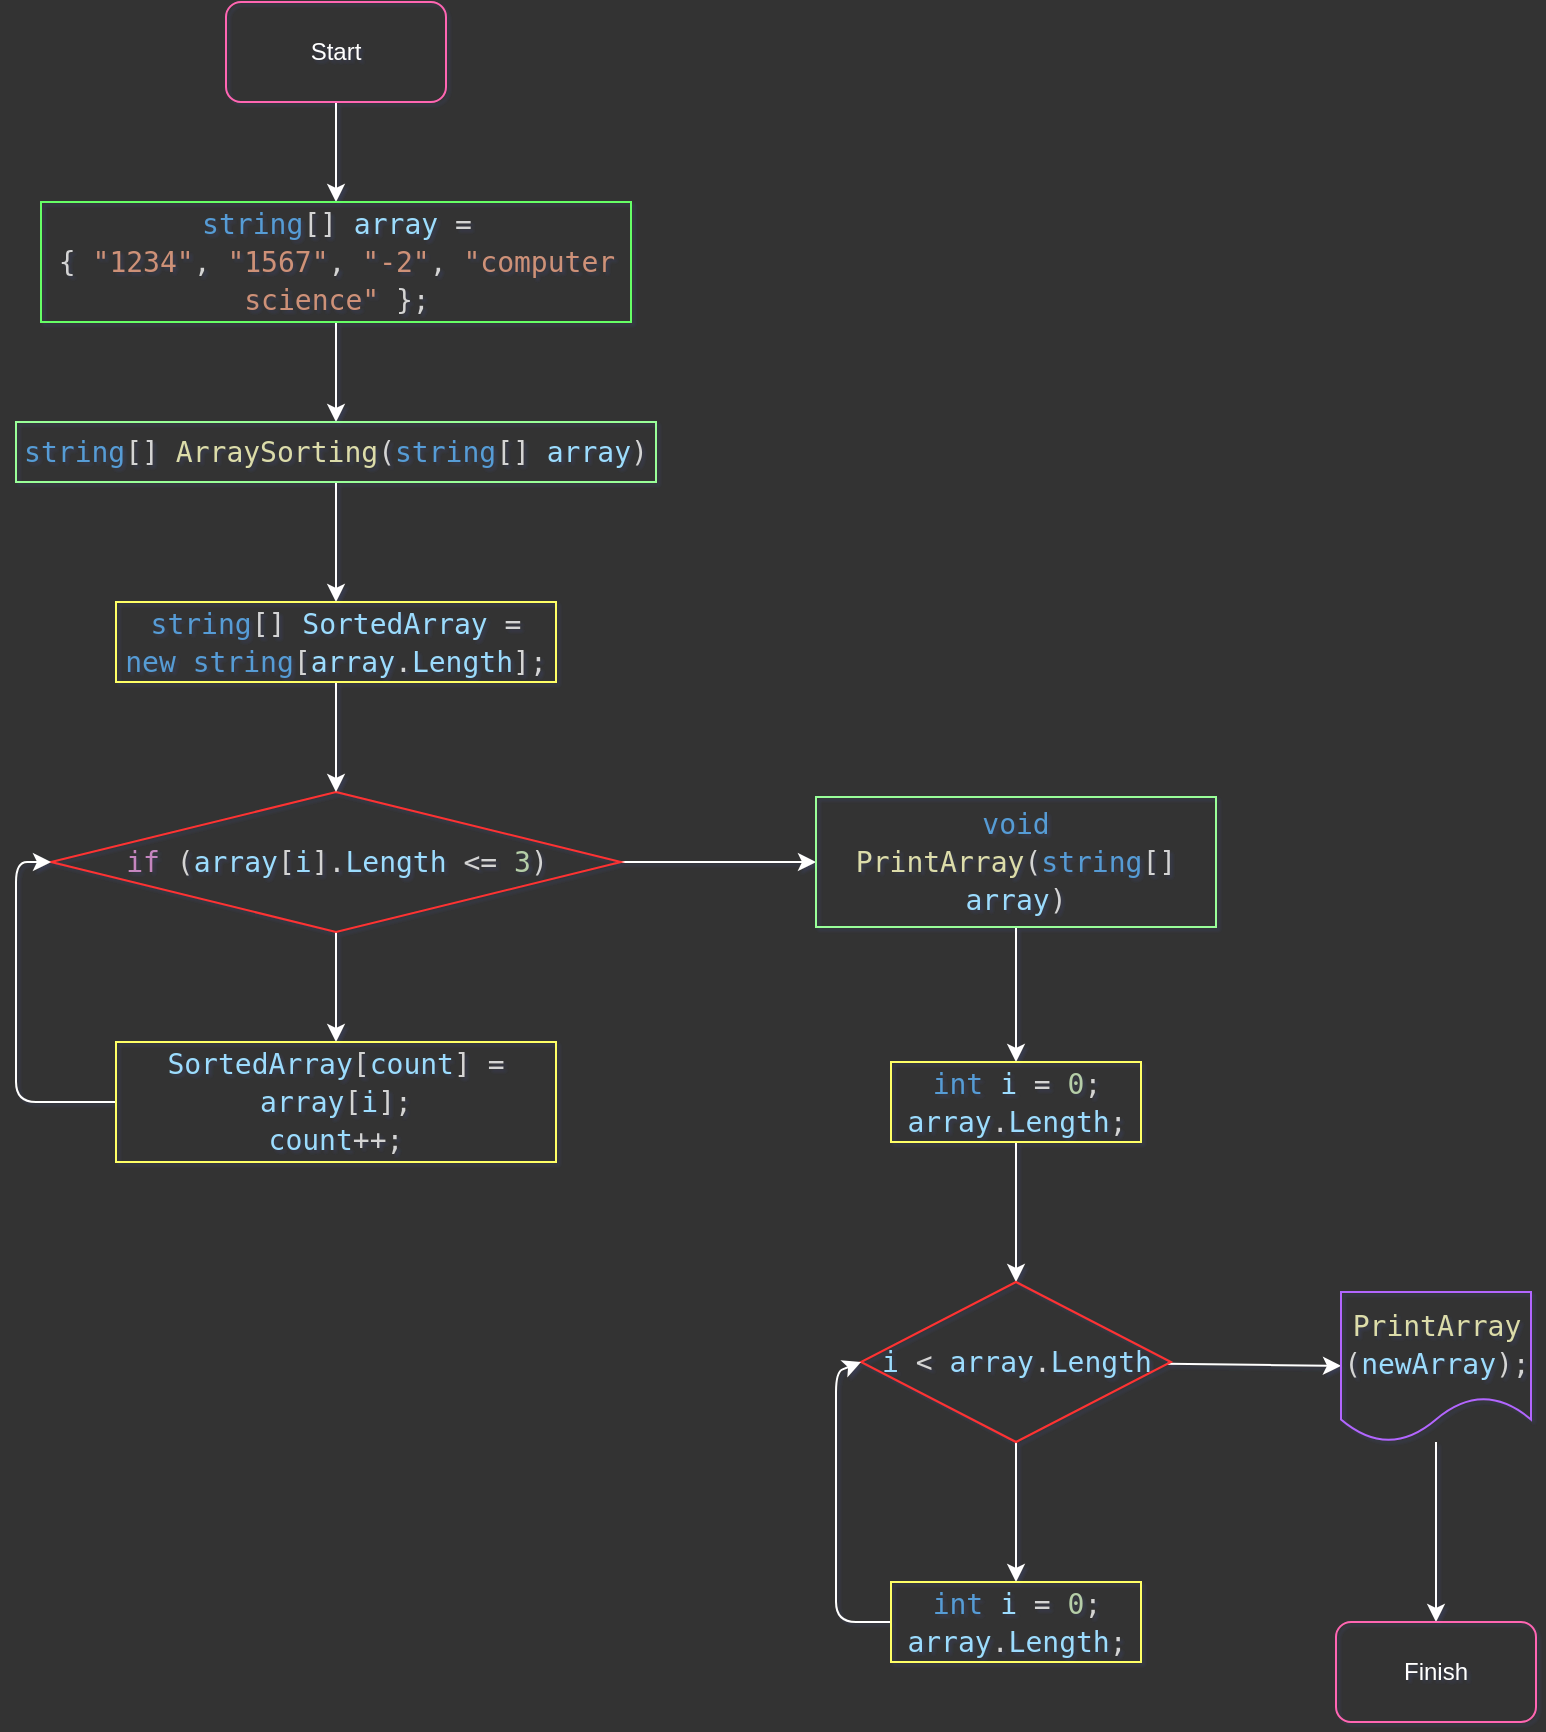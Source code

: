 <mxfile>
    <diagram id="b0lQWA4kC7ROefecD0X-" name="Страница 1">
        <mxGraphModel dx="1204" dy="533" grid="1" gridSize="10" guides="1" tooltips="1" connect="1" arrows="1" fold="1" page="1" pageScale="1" pageWidth="827" pageHeight="1169" background="#333333" math="0" shadow="1">
            <root>
                <mxCell id="0"/>
                <mxCell id="1" parent="0"/>
                <mxCell id="11" style="edgeStyle=none;html=1;entryX=0.5;entryY=0;entryDx=0;entryDy=0;fontColor=#000000;labelBackgroundColor=none;shadow=0;fillColor=none;strokeColor=#FFFFFF;" edge="1" parent="1" source="3" target="4">
                    <mxGeometry relative="1" as="geometry"/>
                </mxCell>
                <mxCell id="3" value="&lt;font color=&quot;#ffffff&quot;&gt;Start&lt;/font&gt;" style="rounded=1;whiteSpace=wrap;html=1;labelBackgroundColor=none;shadow=0;fillColor=none;strokeColor=#FF66B3;" vertex="1" parent="1">
                    <mxGeometry x="145" y="50" width="110" height="50" as="geometry"/>
                </mxCell>
                <mxCell id="37" style="edgeStyle=none;html=1;entryX=0.5;entryY=0;entryDx=0;entryDy=0;fontColor=#FFFFFF;labelBackgroundColor=none;shadow=0;fillColor=none;strokeColor=#FFFFFF;" edge="1" parent="1" source="4" target="5">
                    <mxGeometry relative="1" as="geometry"/>
                </mxCell>
                <mxCell id="4" value="&lt;div style=&quot;color: rgb(212 , 212 , 212) ; font-family: &amp;quot;droid sans mono&amp;quot; , &amp;quot;monospace&amp;quot; , monospace ; font-size: 14px ; line-height: 19px&quot;&gt;&lt;div&gt;&lt;span style=&quot;color: rgb(86 , 156 , 214)&quot;&gt;string&lt;/span&gt;[]&amp;nbsp;&lt;span style=&quot;color: rgb(156 , 220 , 254)&quot;&gt;array&lt;/span&gt;&amp;nbsp;={&amp;nbsp;&lt;span style=&quot;color: rgb(206 , 145 , 120)&quot;&gt;&quot;1234&quot;&lt;/span&gt;,&amp;nbsp;&lt;span style=&quot;color: rgb(206 , 145 , 120)&quot;&gt;&quot;1567&quot;&lt;/span&gt;,&amp;nbsp;&lt;span style=&quot;color: rgb(206 , 145 , 120)&quot;&gt;&quot;-2&quot;&lt;/span&gt;,&amp;nbsp;&lt;span style=&quot;color: rgb(206 , 145 , 120)&quot;&gt;&quot;computer science&quot;&lt;/span&gt;&amp;nbsp;};&lt;br&gt;&lt;/div&gt;&lt;div style=&quot;&quot;&gt;&lt;span style=&quot;color: #dcdcaa&quot;&gt;&lt;/span&gt;&lt;/div&gt;&lt;/div&gt;" style="rounded=0;whiteSpace=wrap;html=1;labelBackgroundColor=none;shadow=0;fillColor=none;strokeColor=#66FF66;" vertex="1" parent="1">
                    <mxGeometry x="52.5" y="150" width="295" height="60" as="geometry"/>
                </mxCell>
                <mxCell id="36" style="edgeStyle=none;html=1;entryX=0.5;entryY=0;entryDx=0;entryDy=0;fontColor=#FFFFFF;labelBackgroundColor=none;shadow=0;fillColor=none;strokeColor=#FFFFFF;" edge="1" parent="1" source="5" target="18">
                    <mxGeometry relative="1" as="geometry"/>
                </mxCell>
                <mxCell id="5" value="&lt;span style=&quot;font-family: &amp;quot;droid sans mono&amp;quot; , &amp;quot;monospace&amp;quot; , monospace ; font-size: 14px ; color: rgb(86 , 156 , 214)&quot;&gt;string&lt;/span&gt;&lt;span style=&quot;color: rgb(212 , 212 , 212) ; font-family: &amp;quot;droid sans mono&amp;quot; , &amp;quot;monospace&amp;quot; , monospace ; font-size: 14px&quot;&gt;[]&amp;nbsp;&lt;/span&gt;&lt;span style=&quot;font-family: &amp;quot;droid sans mono&amp;quot; , &amp;quot;monospace&amp;quot; , monospace ; font-size: 14px ; color: rgb(220 , 220 , 170)&quot;&gt;ArraySorting&lt;/span&gt;&lt;span style=&quot;color: rgb(212 , 212 , 212) ; font-family: &amp;quot;droid sans mono&amp;quot; , &amp;quot;monospace&amp;quot; , monospace ; font-size: 14px&quot;&gt;(&lt;/span&gt;&lt;span style=&quot;font-family: &amp;quot;droid sans mono&amp;quot; , &amp;quot;monospace&amp;quot; , monospace ; font-size: 14px ; color: rgb(86 , 156 , 214)&quot;&gt;string&lt;/span&gt;&lt;span style=&quot;color: rgb(212 , 212 , 212) ; font-family: &amp;quot;droid sans mono&amp;quot; , &amp;quot;monospace&amp;quot; , monospace ; font-size: 14px&quot;&gt;[]&amp;nbsp;&lt;/span&gt;&lt;span style=&quot;font-family: &amp;quot;droid sans mono&amp;quot; , &amp;quot;monospace&amp;quot; , monospace ; font-size: 14px ; color: rgb(156 , 220 , 254)&quot;&gt;array&lt;/span&gt;&lt;span style=&quot;color: rgb(212 , 212 , 212) ; font-family: &amp;quot;droid sans mono&amp;quot; , &amp;quot;monospace&amp;quot; , monospace ; font-size: 14px&quot;&gt;)&lt;/span&gt;" style="rounded=0;whiteSpace=wrap;html=1;labelBackgroundColor=none;shadow=0;fillColor=none;strokeColor=#99FF99;" vertex="1" parent="1">
                    <mxGeometry x="40" y="260" width="320" height="30" as="geometry"/>
                </mxCell>
                <mxCell id="33" style="edgeStyle=none;html=1;fontColor=#FFFFFF;labelBackgroundColor=none;shadow=0;fillColor=none;strokeColor=#FFFFFF;" edge="1" parent="1" source="8" target="10">
                    <mxGeometry relative="1" as="geometry"/>
                </mxCell>
                <mxCell id="35" style="edgeStyle=none;html=1;fontColor=#FFFFFF;labelBackgroundColor=none;shadow=0;fillColor=none;strokeColor=#FFFFFF;" edge="1" parent="1" source="8" target="17">
                    <mxGeometry relative="1" as="geometry"/>
                </mxCell>
                <mxCell id="8" value="&lt;div style=&quot;color: rgb(212 , 212 , 212) ; font-family: &amp;quot;droid sans mono&amp;quot; , &amp;quot;monospace&amp;quot; , monospace ; font-size: 14px ; line-height: 19px&quot;&gt; &lt;span style=&quot;color: rgb(197 , 134 , 192)&quot;&gt;if&lt;/span&gt; (&lt;span style=&quot;color: rgb(156 , 220 , 254)&quot;&gt;array&lt;/span&gt;[&lt;span style=&quot;color: rgb(156 , 220 , 254)&quot;&gt;i&lt;/span&gt;].&lt;span style=&quot;color: rgb(156 , 220 , 254)&quot;&gt;Length&lt;/span&gt; &amp;lt;= &lt;span style=&quot;color: rgb(181 , 206 , 168)&quot;&gt;3&lt;/span&gt;)&lt;/div&gt;" style="rhombus;whiteSpace=wrap;html=1;labelBackgroundColor=none;shadow=0;fillColor=none;strokeColor=#FF3333;" vertex="1" parent="1">
                    <mxGeometry x="57.5" y="445" width="285" height="70" as="geometry"/>
                </mxCell>
                <mxCell id="32" style="edgeStyle=none;html=1;entryX=0;entryY=0.5;entryDx=0;entryDy=0;fontColor=#FFFFFF;labelBackgroundColor=none;shadow=0;fillColor=none;strokeColor=#FFFFFF;" edge="1" parent="1" source="10" target="8">
                    <mxGeometry relative="1" as="geometry">
                        <Array as="points">
                            <mxPoint x="40" y="600"/>
                            <mxPoint x="40" y="480"/>
                        </Array>
                    </mxGeometry>
                </mxCell>
                <mxCell id="10" value="&lt;div style=&quot;color: rgb(212 , 212 , 212) ; font-family: &amp;quot;droid sans mono&amp;quot; , &amp;quot;monospace&amp;quot; , monospace ; font-size: 14px ; line-height: 19px&quot;&gt;&lt;div&gt;&lt;span style=&quot;color: rgb(156 , 220 , 254)&quot;&gt;SortedArray&lt;/span&gt;[&lt;span style=&quot;color: rgb(156 , 220 , 254)&quot;&gt;count&lt;/span&gt;] = &lt;span style=&quot;color: rgb(156 , 220 , 254)&quot;&gt;array&lt;/span&gt;[&lt;span style=&quot;color: rgb(156 , 220 , 254)&quot;&gt;i&lt;/span&gt;];&lt;/div&gt;&lt;div&gt;            &lt;span style=&quot;color: rgb(156 , 220 , 254)&quot;&gt;count&lt;/span&gt;++;&lt;/div&gt;&lt;/div&gt;" style="rounded=0;whiteSpace=wrap;html=1;labelBackgroundColor=none;shadow=0;fillColor=none;strokeColor=#FFFF66;" vertex="1" parent="1">
                    <mxGeometry x="90" y="570" width="220" height="60" as="geometry"/>
                </mxCell>
                <mxCell id="31" style="edgeStyle=none;html=1;fontColor=#FFFFFF;labelBackgroundColor=none;shadow=0;fillColor=none;strokeColor=#FFFFFF;" edge="1" parent="1" source="17" target="19">
                    <mxGeometry relative="1" as="geometry"/>
                </mxCell>
                <mxCell id="17" value="&lt;div style=&quot;color: rgb(212 , 212 , 212) ; font-family: &amp;quot;droid sans mono&amp;quot; , &amp;quot;monospace&amp;quot; , monospace ; font-size: 14px ; line-height: 19px&quot;&gt;&lt;div&gt;&lt;span style=&quot;color: rgb(86 , 156 , 214)&quot;&gt;void&lt;/span&gt; &lt;span style=&quot;color: rgb(220 , 220 , 170)&quot;&gt;PrintArray&lt;/span&gt;(&lt;span style=&quot;color: rgb(86 , 156 , 214)&quot;&gt;string&lt;/span&gt;[] &lt;span style=&quot;color: rgb(156 , 220 , 254)&quot;&gt;array&lt;/span&gt;)&lt;/div&gt;&lt;div style=&quot;&quot;&gt;&lt;/div&gt;&lt;/div&gt;" style="rounded=0;whiteSpace=wrap;html=1;labelBackgroundColor=none;shadow=0;fillColor=none;strokeColor=#99FF99;" vertex="1" parent="1">
                    <mxGeometry x="440" y="447.5" width="200" height="65" as="geometry"/>
                </mxCell>
                <mxCell id="34" style="edgeStyle=none;html=1;exitX=0.5;exitY=1;exitDx=0;exitDy=0;entryX=0.5;entryY=0;entryDx=0;entryDy=0;fontColor=#FFFFFF;labelBackgroundColor=none;shadow=0;fillColor=none;strokeColor=#FFFFFF;" edge="1" parent="1" source="18" target="8">
                    <mxGeometry relative="1" as="geometry"/>
                </mxCell>
                <mxCell id="18" value="&lt;div style=&quot;color: rgb(212 , 212 , 212) ; font-family: &amp;quot;droid sans mono&amp;quot; , &amp;quot;monospace&amp;quot; , monospace ; font-size: 14px ; line-height: 19px&quot;&gt;&lt;div&gt;&lt;div style=&quot;font-family: &amp;quot;droid sans mono&amp;quot; , &amp;quot;monospace&amp;quot; , monospace ; line-height: 19px&quot;&gt;&lt;div&gt;    &lt;span style=&quot;color: rgb(86 , 156 , 214)&quot;&gt;string&lt;/span&gt;[] &lt;span style=&quot;color: rgb(156 , 220 , 254)&quot;&gt;SortedArray&lt;/span&gt; = &lt;span style=&quot;color: rgb(86 , 156 , 214)&quot;&gt;new&lt;/span&gt; &lt;span style=&quot;color: rgb(86 , 156 , 214)&quot;&gt;string&lt;/span&gt;[&lt;span style=&quot;color: rgb(156 , 220 , 254)&quot;&gt;array&lt;/span&gt;.&lt;span style=&quot;color: rgb(156 , 220 , 254)&quot;&gt;Length&lt;/span&gt;];&lt;/div&gt;&lt;div style=&quot;&quot;&gt;&lt;/div&gt;&lt;/div&gt;&lt;/div&gt;&lt;/div&gt;" style="rounded=0;whiteSpace=wrap;html=1;labelBackgroundColor=none;shadow=0;fillColor=none;strokeColor=#FFFF66;" vertex="1" parent="1">
                    <mxGeometry x="90" y="350" width="220" height="40" as="geometry"/>
                </mxCell>
                <mxCell id="30" style="edgeStyle=none;html=1;fontColor=#FFFFFF;labelBackgroundColor=none;shadow=0;fillColor=none;strokeColor=#FFFFFF;" edge="1" parent="1" source="19" target="21">
                    <mxGeometry relative="1" as="geometry"/>
                </mxCell>
                <mxCell id="19" value="&lt;div style=&quot;color: rgb(212 , 212 , 212) ; font-family: &amp;quot;droid sans mono&amp;quot; , &amp;quot;monospace&amp;quot; , monospace ; font-size: 14px ; line-height: 19px&quot;&gt;&lt;div style=&quot;font-family: &amp;quot;droid sans mono&amp;quot; , &amp;quot;monospace&amp;quot; , monospace ; line-height: 19px&quot;&gt;&lt;div&gt;&lt;div style=&quot;font-family: &amp;quot;droid sans mono&amp;quot; , &amp;quot;monospace&amp;quot; , monospace ; line-height: 19px&quot;&gt;&lt;span style=&quot;color: rgb(86 , 156 , 214)&quot;&gt;int&lt;/span&gt; &lt;span style=&quot;color: rgb(156 , 220 , 254)&quot;&gt;i&lt;/span&gt; = &lt;span style=&quot;color: rgb(181 , 206 , 168)&quot;&gt;0&lt;/span&gt;; &lt;span style=&quot;color: rgb(156 , 220 , 254)&quot;&gt;array&lt;/span&gt;.&lt;span style=&quot;color: rgb(156 , 220 , 254)&quot;&gt;Length&lt;/span&gt;;&lt;/div&gt;&lt;/div&gt;&lt;div style=&quot;&quot;&gt;&lt;/div&gt;&lt;/div&gt;&lt;/div&gt;" style="rounded=0;whiteSpace=wrap;html=1;labelBackgroundColor=none;shadow=0;fillColor=none;strokeColor=#FFFF66;" vertex="1" parent="1">
                    <mxGeometry x="477.5" y="580" width="125" height="40" as="geometry"/>
                </mxCell>
                <mxCell id="27" style="edgeStyle=none;html=1;fontColor=#FFFFFF;labelBackgroundColor=none;shadow=0;fillColor=none;strokeColor=#FFFFFF;" edge="1" parent="1" source="21" target="23">
                    <mxGeometry relative="1" as="geometry"/>
                </mxCell>
                <mxCell id="28" style="edgeStyle=none;html=1;fontColor=#FFFFFF;labelBackgroundColor=none;shadow=0;fillColor=none;strokeColor=#FFFFFF;" edge="1" parent="1" source="21" target="22">
                    <mxGeometry relative="1" as="geometry"/>
                </mxCell>
                <mxCell id="21" value="&lt;div style=&quot;color: rgb(212 , 212 , 212) ; font-family: &amp;quot;droid sans mono&amp;quot; , &amp;quot;monospace&amp;quot; , monospace ; font-size: 14px ; line-height: 19px&quot;&gt;&lt;div style=&quot;font-family: &amp;quot;droid sans mono&amp;quot; , &amp;quot;monospace&amp;quot; , monospace ; line-height: 19px&quot;&gt;&lt;span style=&quot;color: rgb(156 , 220 , 254)&quot;&gt;i&lt;/span&gt; &amp;lt; &lt;span style=&quot;color: rgb(156 , 220 , 254)&quot;&gt;array&lt;/span&gt;.&lt;span style=&quot;color: rgb(156 , 220 , 254)&quot;&gt;Length&lt;/span&gt;&lt;/div&gt;&lt;/div&gt;" style="rhombus;whiteSpace=wrap;html=1;labelBackgroundColor=none;shadow=0;fillColor=none;strokeColor=#FF3333;" vertex="1" parent="1">
                    <mxGeometry x="462.5" y="690" width="155" height="80" as="geometry"/>
                </mxCell>
                <mxCell id="29" style="edgeStyle=none;html=1;entryX=0;entryY=0.5;entryDx=0;entryDy=0;fontColor=#FFFFFF;labelBackgroundColor=none;shadow=0;fillColor=none;strokeColor=#FFFFFF;" edge="1" parent="1" source="22" target="21">
                    <mxGeometry relative="1" as="geometry">
                        <Array as="points">
                            <mxPoint x="450" y="860"/>
                            <mxPoint x="450" y="735"/>
                        </Array>
                    </mxGeometry>
                </mxCell>
                <mxCell id="22" value="&lt;div style=&quot;color: rgb(212 , 212 , 212) ; font-family: &amp;quot;droid sans mono&amp;quot; , &amp;quot;monospace&amp;quot; , monospace ; font-size: 14px ; line-height: 19px&quot;&gt;&lt;div style=&quot;font-family: &amp;quot;droid sans mono&amp;quot; , &amp;quot;monospace&amp;quot; , monospace ; line-height: 19px&quot;&gt;&lt;div&gt;&lt;div style=&quot;font-family: &amp;quot;droid sans mono&amp;quot; , &amp;quot;monospace&amp;quot; , monospace ; line-height: 19px&quot;&gt;&lt;span style=&quot;color: rgb(86 , 156 , 214)&quot;&gt;int&lt;/span&gt; &lt;span style=&quot;color: rgb(156 , 220 , 254)&quot;&gt;i&lt;/span&gt; = &lt;span style=&quot;color: rgb(181 , 206 , 168)&quot;&gt;0&lt;/span&gt;; &lt;span style=&quot;color: rgb(156 , 220 , 254)&quot;&gt;array&lt;/span&gt;.&lt;span style=&quot;color: rgb(156 , 220 , 254)&quot;&gt;Length&lt;/span&gt;;&lt;/div&gt;&lt;/div&gt;&lt;div style=&quot;&quot;&gt;&lt;/div&gt;&lt;/div&gt;&lt;/div&gt;" style="rounded=0;whiteSpace=wrap;html=1;labelBackgroundColor=none;shadow=0;fillColor=none;strokeColor=#FFFF66;" vertex="1" parent="1">
                    <mxGeometry x="477.5" y="840" width="125" height="40" as="geometry"/>
                </mxCell>
                <mxCell id="26" style="edgeStyle=none;html=1;fontColor=#FFFFFF;labelBackgroundColor=none;shadow=0;fillColor=none;strokeColor=#FFFFFF;" edge="1" parent="1" source="23" target="25">
                    <mxGeometry relative="1" as="geometry"/>
                </mxCell>
                <mxCell id="23" value="&lt;div style=&quot;color: rgb(212 , 212 , 212) ; font-family: &amp;quot;droid sans mono&amp;quot; , &amp;quot;monospace&amp;quot; , monospace ; font-size: 14px ; line-height: 19px&quot;&gt;&lt;div&gt;&lt;span style=&quot;color: rgb(220 , 220 , 170)&quot;&gt;PrintArray&lt;/span&gt;&lt;/div&gt;&lt;div&gt;(&lt;span style=&quot;color: rgb(156 , 220 , 254)&quot;&gt;newArray&lt;/span&gt;);&lt;/div&gt;&lt;/div&gt;" style="shape=document;whiteSpace=wrap;html=1;boundedLbl=1;labelBackgroundColor=none;shadow=0;fillColor=none;strokeColor=#B266FF;" vertex="1" parent="1">
                    <mxGeometry x="702.5" y="695" width="95" height="75" as="geometry"/>
                </mxCell>
                <mxCell id="25" value="&lt;font color=&quot;#ffffff&quot;&gt;Finish&lt;/font&gt;" style="rounded=1;whiteSpace=wrap;html=1;labelBackgroundColor=none;shadow=0;fillColor=none;strokeColor=#FF66B3;" vertex="1" parent="1">
                    <mxGeometry x="700" y="860" width="100" height="50" as="geometry"/>
                </mxCell>
            </root>
        </mxGraphModel>
    </diagram>
</mxfile>
